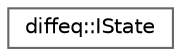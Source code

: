 digraph "Graphical Class Hierarchy"
{
 // LATEX_PDF_SIZE
  bgcolor="transparent";
  edge [fontname=Helvetica,fontsize=10,labelfontname=Helvetica,labelfontsize=10];
  node [fontname=Helvetica,fontsize=10,shape=box,height=0.2,width=0.4];
  rankdir="LR";
  Node0 [id="Node000000",label="diffeq::IState",height=0.2,width=0.4,color="grey40", fillcolor="white", style="filled",URL="$classdiffeq_1_1_i_state.html",tooltip=" "];
}
